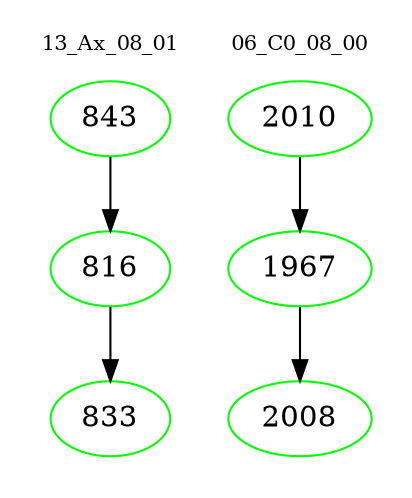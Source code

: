 digraph{
subgraph cluster_0 {
color = white
label = "13_Ax_08_01";
fontsize=10;
T0_843 [label="843", color="green"]
T0_843 -> T0_816 [color="black"]
T0_816 [label="816", color="green"]
T0_816 -> T0_833 [color="black"]
T0_833 [label="833", color="green"]
}
subgraph cluster_1 {
color = white
label = "06_C0_08_00";
fontsize=10;
T1_2010 [label="2010", color="green"]
T1_2010 -> T1_1967 [color="black"]
T1_1967 [label="1967", color="green"]
T1_1967 -> T1_2008 [color="black"]
T1_2008 [label="2008", color="green"]
}
}
